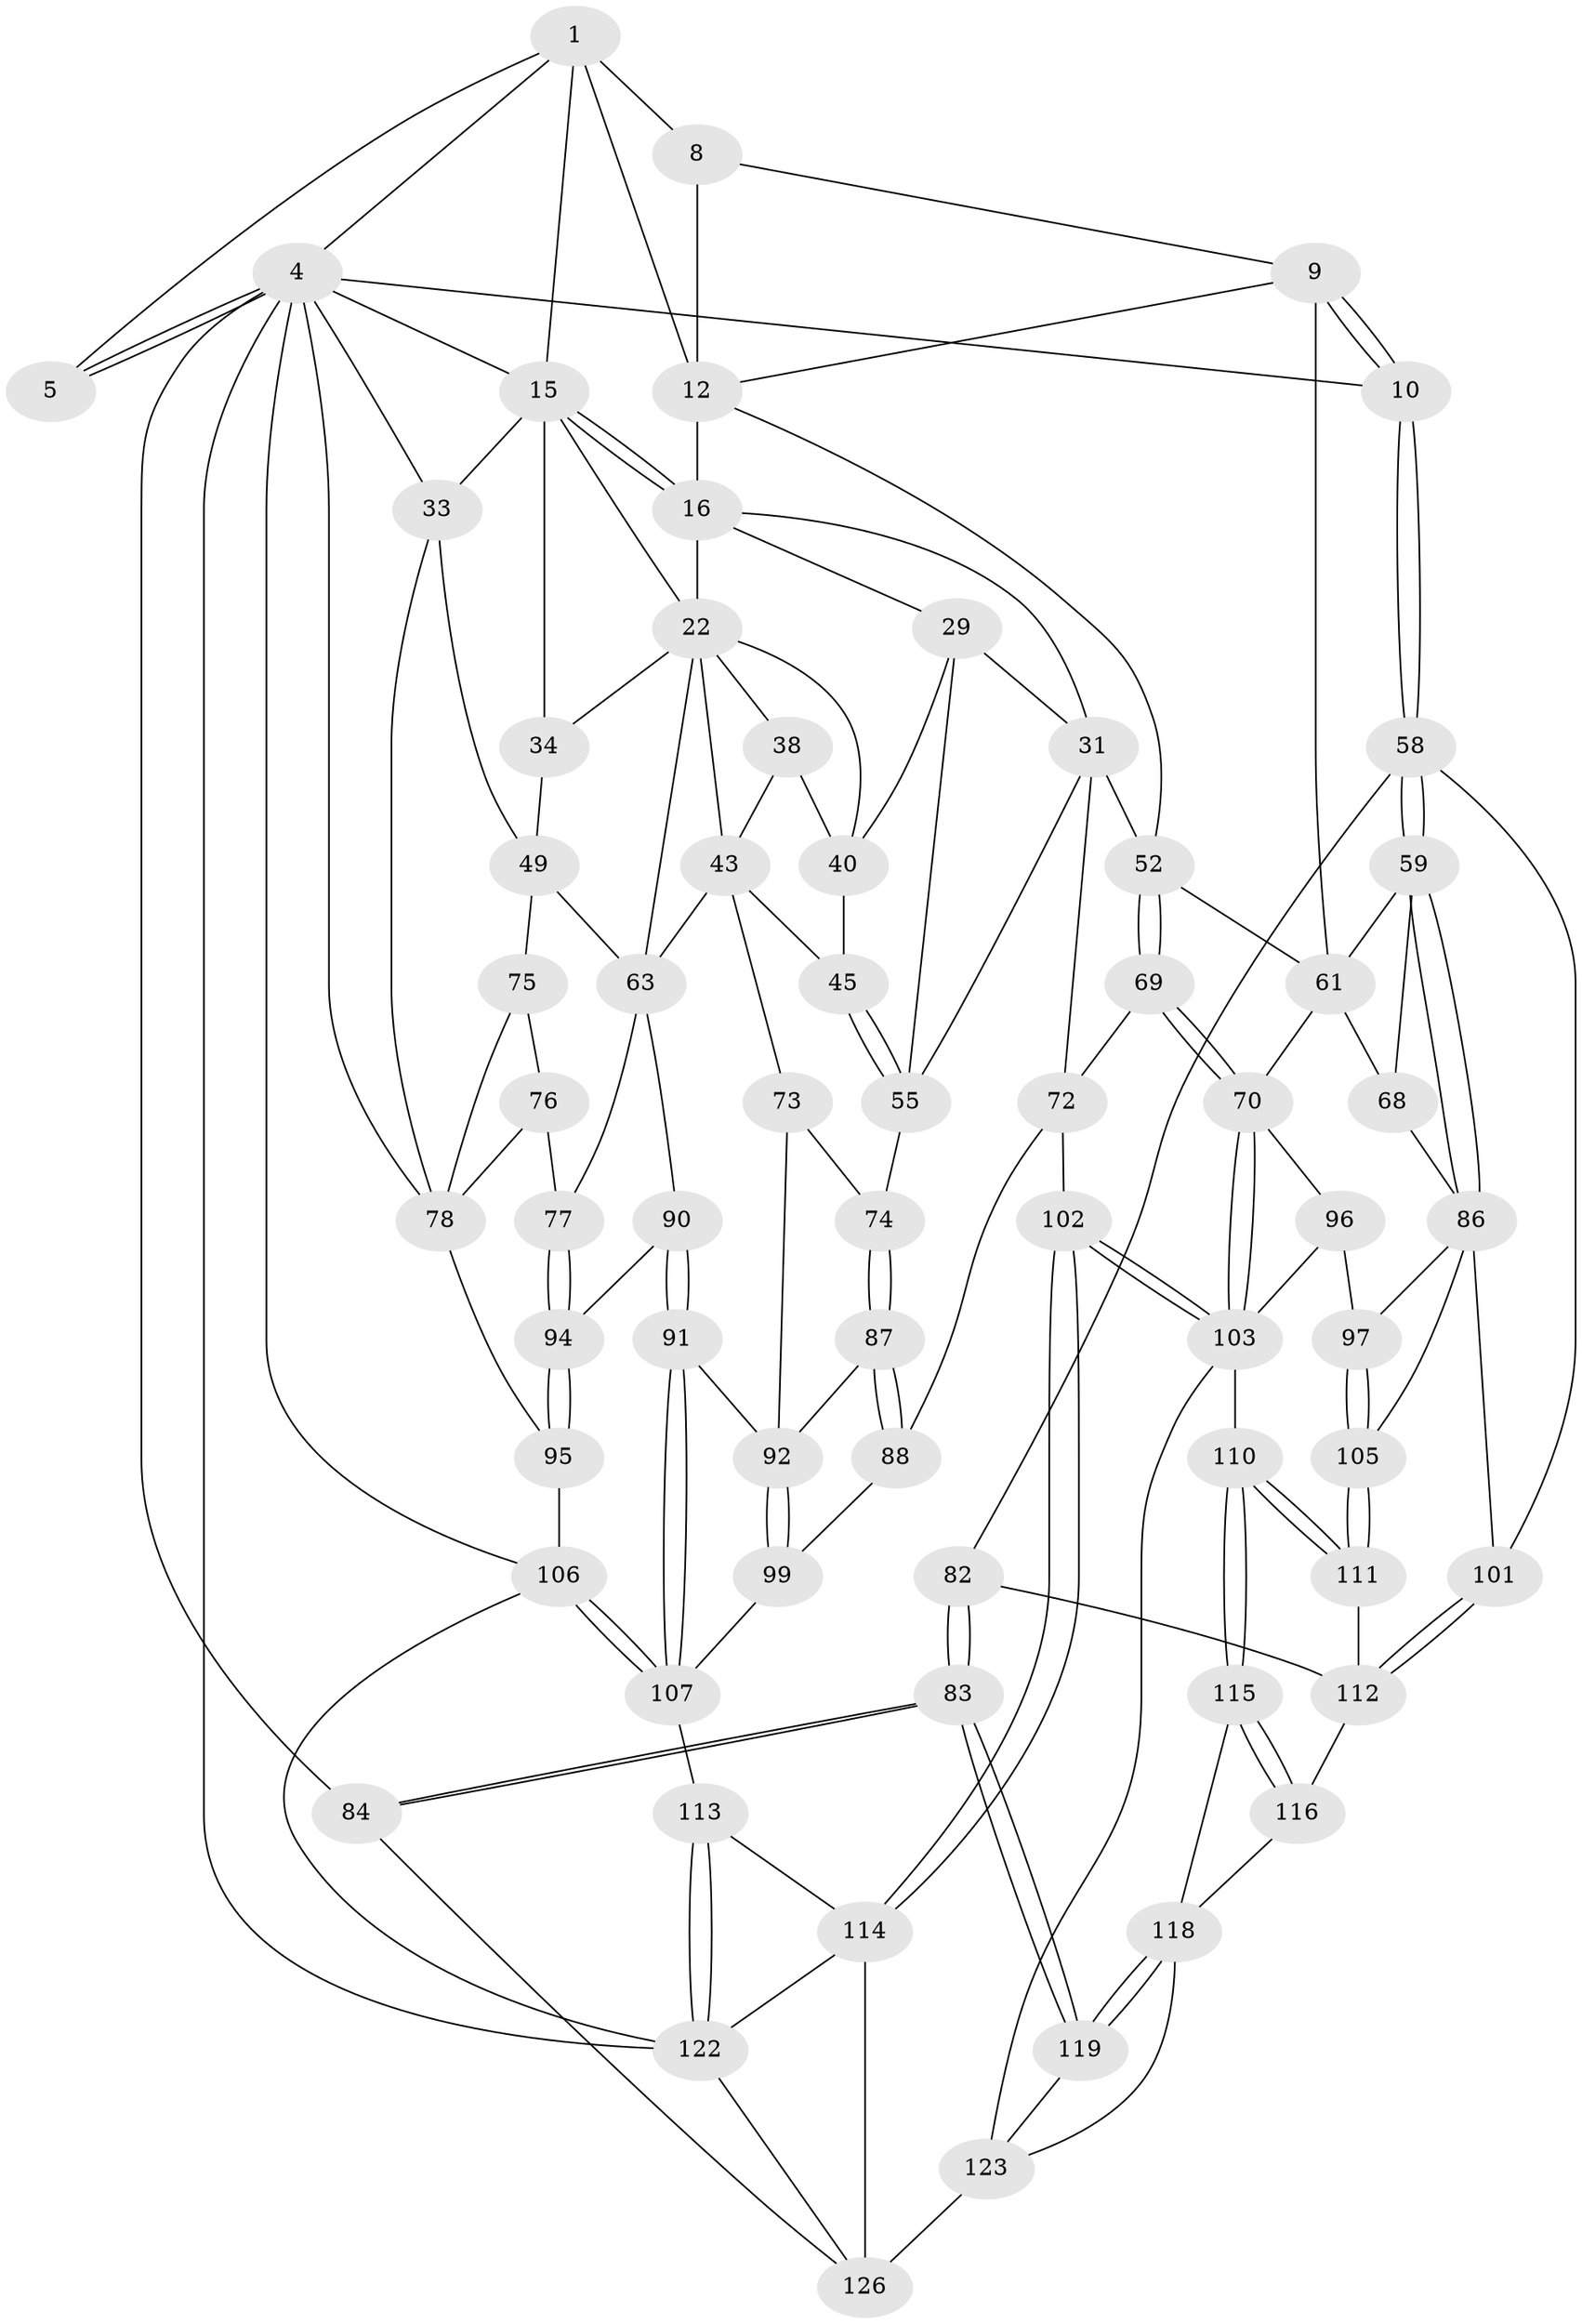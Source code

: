 // original degree distribution, {3: 0.014925373134328358, 4: 0.23880597014925373, 6: 0.22388059701492538, 5: 0.5223880597014925}
// Generated by graph-tools (version 1.1) at 2025/17/03/09/25 04:17:05]
// undirected, 67 vertices, 158 edges
graph export_dot {
graph [start="1"]
  node [color=gray90,style=filled];
  1 [pos="+0.2632438812261159+0.05444827500611411",super="+2+6"];
  4 [pos="+0+0",super="+11"];
  5 [pos="+0.12054046979556146+0"];
  8 [pos="+0.16734124346523233+0.18079066715586653",super="+14"];
  9 [pos="+0.15341548778176817+0.18430518120997294",super="+37"];
  10 [pos="+0+0"];
  12 [pos="+0.34872803974883887+0.10628130786968533",super="+13"];
  15 [pos="+0.5773614732014192+0",super="+18"];
  16 [pos="+0.5169451912483518+0.1043398374986032",super="+25+17"];
  22 [pos="+0.7534806513571655+0.1585921644635296",super="+35+23"];
  29 [pos="+0.503018388160645+0.2666951160357092",super="+30"];
  31 [pos="+0.4577687297747958+0.28867559195662185",super="+51"];
  33 [pos="+1+0.015037531222546944",super="+48"];
  34 [pos="+0.9300488533885805+0.22845942780136244",super="+46"];
  38 [pos="+0.710943339429977+0.2875836953039866",super="+39"];
  40 [pos="+0.6250890203519578+0.27224899043787054",super="+42"];
  43 [pos="+0.6592629137042845+0.3655548917166232",super="+44"];
  45 [pos="+0.6323409306094221+0.3692920367530924"];
  49 [pos="+0.9150705753725047+0.38688021012287793",super="+50"];
  52 [pos="+0.30786297586589834+0.34663350008310184",super="+53"];
  55 [pos="+0.5043116952283258+0.38651712962911117",super="+56"];
  58 [pos="+0+0.29833741578016026",super="+81"];
  59 [pos="+0+0.3045278573920746",super="+60"];
  61 [pos="+0.08437957774491459+0.31827533087274473",super="+62"];
  63 [pos="+0.7840523562542306+0.42060119229140547",super="+64"];
  68 [pos="+0.10301516882459187+0.4412753169858921"];
  69 [pos="+0.32939108242468873+0.5046437343452587"];
  70 [pos="+0.24185498247819937+0.5275297844940177",super="+71"];
  72 [pos="+0.378968397978222+0.523563234111985",super="+89"];
  73 [pos="+0.6216047124347402+0.45519276582861373"];
  74 [pos="+0.5102545528321416+0.4544383809009972"];
  75 [pos="+0.9148303585039985+0.39324957195720284"];
  76 [pos="+0.8299067723017078+0.4760962131765784"];
  77 [pos="+0.7910301007574695+0.4713436743603901"];
  78 [pos="+1+0.756902205439472",super="+79"];
  82 [pos="+0+0.764917291964899"];
  83 [pos="+0+0.8199019371852532"];
  84 [pos="+0+1"];
  86 [pos="+0.048928174438359104+0.4968345354669382",super="+98"];
  87 [pos="+0.5169841918985992+0.48826630073553795"];
  88 [pos="+0.4733985885531095+0.5944568284632075"];
  90 [pos="+0.6807304830506725+0.559173486257278"];
  91 [pos="+0.6542800281661362+0.5854335268326615"];
  92 [pos="+0.5929243079411682+0.580019193791458",super="+93"];
  94 [pos="+0.7741043265958601+0.5685587057650417"];
  95 [pos="+0.9284815618983888+0.696392709557721"];
  96 [pos="+0.14341208320507923+0.571951553685049"];
  97 [pos="+0.10910733212862826+0.5898015721755823"];
  99 [pos="+0.5264251676801975+0.6161896882708814"];
  101 [pos="+0+0.5663131963235761"];
  102 [pos="+0.3343568695382626+0.7352557975308026"];
  103 [pos="+0.3207029044798715+0.7323367798243896",super="+104"];
  105 [pos="+0.10543249442537926+0.5956790006867176"];
  106 [pos="+0.7380677843543009+0.7858792512773582",super="+121"];
  107 [pos="+0.6680725165679672+0.7261810509731996",super="+108"];
  110 [pos="+0.1878235826180206+0.7644454678992042"];
  111 [pos="+0.08954005391738341+0.6332076342009771"];
  112 [pos="+0.08880450172340845+0.6336164840620739",super="+117"];
  113 [pos="+0.4803137288535592+0.7831753991657052"];
  114 [pos="+0.3988619067197448+0.8124651273568261",super="+125"];
  115 [pos="+0.16264641239623998+0.7826105663552991"];
  116 [pos="+0.06072788988616107+0.7528245083752021"];
  118 [pos="+0.02901528818005777+0.7787319737118257",super="+120"];
  119 [pos="+0+0.8431421471914542"];
  122 [pos="+0.6581798185772227+0.8814499831670637",super="+133"];
  123 [pos="+0.22450503838046534+0.8926083551845421",super="+124"];
  126 [pos="+0.3112474234624006+0.8955658010411609",super="+127+131"];
  1 -- 12;
  1 -- 4;
  1 -- 15;
  1 -- 8 [weight=2];
  1 -- 5;
  4 -- 5;
  4 -- 5;
  4 -- 33;
  4 -- 10;
  4 -- 106;
  4 -- 78;
  4 -- 84 [weight=2];
  4 -- 122;
  4 -- 15 [weight=2];
  8 -- 9;
  8 -- 12;
  9 -- 10;
  9 -- 10;
  9 -- 61;
  9 -- 12;
  10 -- 58;
  10 -- 58;
  12 -- 16 [weight=2];
  12 -- 52;
  15 -- 16;
  15 -- 16;
  15 -- 33;
  15 -- 34;
  15 -- 22;
  16 -- 29;
  16 -- 31;
  16 -- 22;
  22 -- 34 [weight=2];
  22 -- 38 [weight=2];
  22 -- 43;
  22 -- 63;
  22 -- 40;
  29 -- 31;
  29 -- 55;
  29 -- 40;
  31 -- 72;
  31 -- 52;
  31 -- 55;
  33 -- 78;
  33 -- 49;
  34 -- 49;
  38 -- 40;
  38 -- 43;
  40 -- 45;
  43 -- 73;
  43 -- 45;
  43 -- 63;
  45 -- 55;
  45 -- 55;
  49 -- 75;
  49 -- 63;
  52 -- 69;
  52 -- 69;
  52 -- 61;
  55 -- 74;
  58 -- 59;
  58 -- 59;
  58 -- 101;
  58 -- 82;
  59 -- 86;
  59 -- 86;
  59 -- 68;
  59 -- 61;
  61 -- 68;
  61 -- 70;
  63 -- 90;
  63 -- 77;
  68 -- 86;
  69 -- 70;
  69 -- 70;
  69 -- 72;
  70 -- 103;
  70 -- 103;
  70 -- 96;
  72 -- 88;
  72 -- 102;
  73 -- 74;
  73 -- 92;
  74 -- 87;
  74 -- 87;
  75 -- 76;
  75 -- 78;
  76 -- 77;
  76 -- 78;
  77 -- 94;
  77 -- 94;
  78 -- 95;
  82 -- 83;
  82 -- 83;
  82 -- 112;
  83 -- 84;
  83 -- 84;
  83 -- 119;
  83 -- 119;
  84 -- 126;
  86 -- 97;
  86 -- 101;
  86 -- 105;
  87 -- 88;
  87 -- 88;
  87 -- 92;
  88 -- 99;
  90 -- 91;
  90 -- 91;
  90 -- 94;
  91 -- 92;
  91 -- 107;
  91 -- 107;
  92 -- 99;
  92 -- 99;
  94 -- 95;
  94 -- 95;
  95 -- 106;
  96 -- 97;
  96 -- 103;
  97 -- 105;
  97 -- 105;
  99 -- 107;
  101 -- 112;
  101 -- 112;
  102 -- 103;
  102 -- 103;
  102 -- 114;
  102 -- 114;
  103 -- 123;
  103 -- 110;
  105 -- 111;
  105 -- 111;
  106 -- 107;
  106 -- 107;
  106 -- 122;
  107 -- 113;
  110 -- 111;
  110 -- 111;
  110 -- 115;
  110 -- 115;
  111 -- 112;
  112 -- 116;
  113 -- 114;
  113 -- 122;
  113 -- 122;
  114 -- 126;
  114 -- 122;
  115 -- 116;
  115 -- 116;
  115 -- 118;
  116 -- 118;
  118 -- 119;
  118 -- 119;
  118 -- 123;
  119 -- 123;
  122 -- 126;
  123 -- 126 [weight=2];
}
